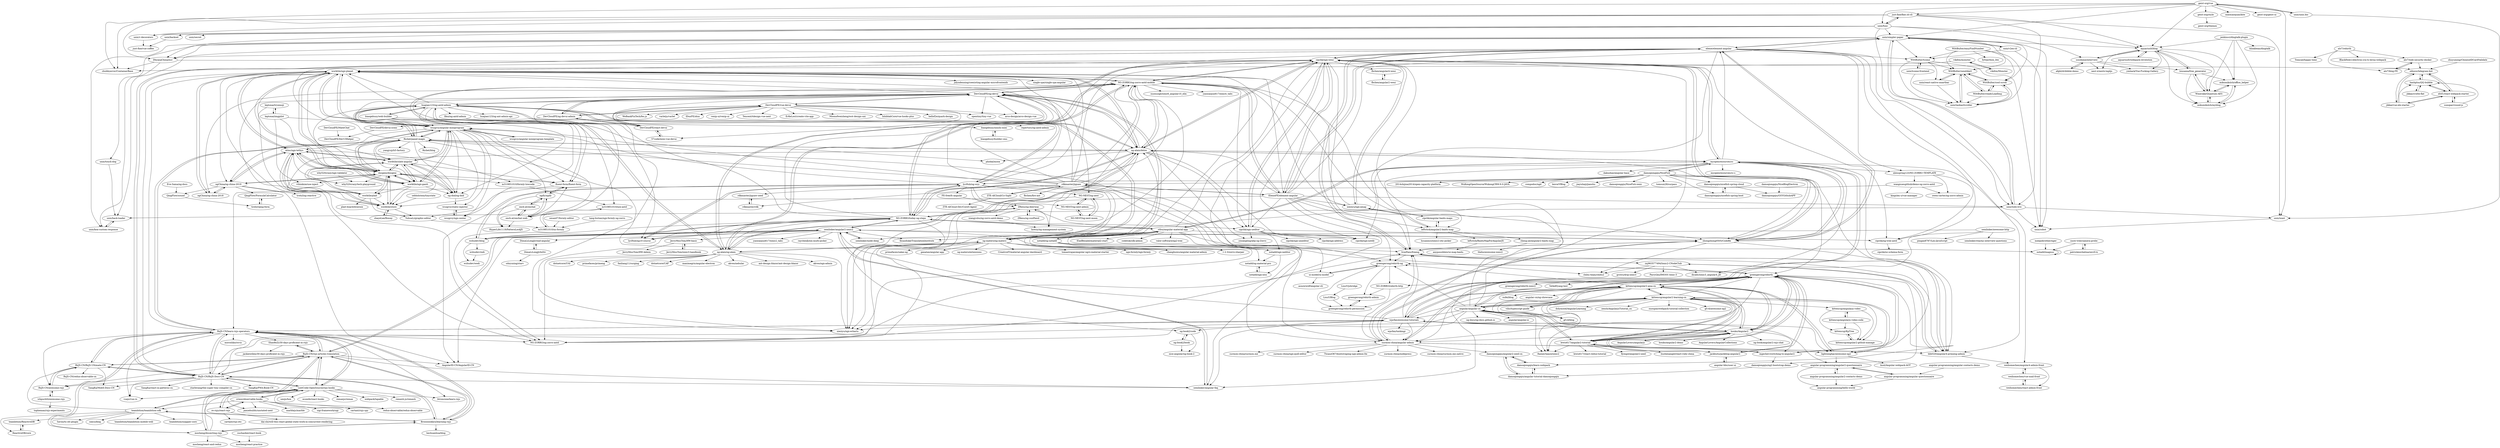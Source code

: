 digraph G {
"geist-org/vue" -> "just-fine/fine.sh-cli"
"geist-org/vue" -> "unix/unix.bio"
"geist-org/vue" -> "geist-org/style"
"geist-org/vue" -> "unix/want"
"geist-org/vue" -> "unix/func"
"geist-org/vue" -> "unix/simpler-paper"
"geist-org/vue" -> "maoxiaoquan/kite" ["e"=1]
"geist-org/vue" -> "geist-org/geist-ui" ["e"=1]
"geist-org/vue" -> "chubbyerror/ContainerBase"
"geist-org/vue" -> "aquariuslt/blog"
"DevCloudFE/ng-devui" -> "DevCloudFE/vue-devui"
"DevCloudFE/ng-devui" -> "DevCloudFE/ng-devui-admin"
"DevCloudFE/ng-devui" -> "NG-ZORRO/ng-zorro-antd" ["e"=1]
"DevCloudFE/ng-devui" -> "DevCloudFE/react-devui"
"DevCloudFE/ng-devui" -> "huajian123/ng-antd-admin"
"DevCloudFE/ng-devui" -> "worktile/ngx-planet"
"DevCloudFE/ng-devui" -> "NG-ZORRO/ng-zorro-antd-mobile"
"DevCloudFE/ng-devui" -> "ng-alain/delon"
"DevCloudFE/ng-devui" -> "NG-NEST/ng-nest"
"DevCloudFE/ng-devui" -> "opentiny/tiny-vue" ["e"=1]
"DevCloudFE/ng-devui" -> "ng-matero/ng-matero"
"DevCloudFE/ng-devui" -> "ng-alain/ng-alain"
"DevCloudFE/ng-devui" -> "wszgrcy/angular-miniprogram"
"DevCloudFE/ng-devui" -> "xieziyu/ngx-echarts" ["e"=1]
"DevCloudFE/ng-devui" -> "arco-design/arco-design-vue" ["e"=1]
"ng-alain/ng-alain" -> "NG-ZORRO/ng-zorro-antd" ["e"=1]
"ng-alain/ng-alain" -> "ng-alain/delon"
"ng-alain/ng-alain" -> "akveo/ngx-admin" ["e"=1]
"ng-alain/ng-alain" -> "NG-ZORRO/ng-zorro-antd-mobile"
"ng-alain/ng-alain" -> "xieziyu/ngx-echarts" ["e"=1]
"ng-alain/ng-alain" -> "dotnetcore/Util" ["e"=1]
"ng-alain/ng-alain" -> "DevCloudFE/ng-devui"
"ng-alain/ng-alain" -> "cipchk/ngx-weui"
"ng-alain/ng-alain" -> "ng-matero/ng-matero"
"ng-alain/ng-alain" -> "primefaces/primeng" ["e"=1]
"ng-alain/ng-alain" -> "fanliang11/surging" ["e"=1]
"ng-alain/ng-alain" -> "dotnetcore/CAP" ["e"=1]
"ng-alain/ng-alain" -> "maximegris/angular-electron" ["e"=1]
"ng-alain/ng-alain" -> "akveo/nebular" ["e"=1]
"ng-alain/ng-alain" -> "ant-design-blazor/ant-design-blazor" ["e"=1]
"alexspring123/NG-ZORRO-TEMPLATE" -> "wangxuesgithub/demo-ng-zorro-antd"
"alexspring123/NG-ZORRO-TEMPLATE" -> "owen-carter/ng-zorro-admin"
"alexspring123/NG-ZORRO-TEMPLATE" -> "cipchk/ng-tree-antd"
"NG-NEST/ng-nest" -> "NG-NEST/ng-nest-admin"
"NG-NEST/ng-nest" -> "NG-NEST/ng-nest-moon"
"NG-NEST/ng-nest" -> "AngularID-CN/AngularID-CN" ["e"=1]
"lycHub/ng-wyy" -> "lycHub/ng10-course"
"lycHub/ng-wyy" -> "wzhudev/blog"
"lycHub/ng-wyy" -> "huajian123/ng-antd-admin"
"lycHub/ng-wyy" -> "NG-ZORRO/today-ng-steps"
"lycHub/ng-wyy" -> "worktile/ngx-planet"
"lycHub/ng-wyy" -> "NG-NEST/ng-nest-admin"
"lycHub/ng-wyy" -> "ZRenu/ng-deerway"
"lycHub/ng-wyy" -> "RxJS-CN/learn-rxjs-operators"
"lycHub/ng-wyy" -> "NG-NEST/ng-nest"
"lycHub/ng-wyy" -> "ng-matero/ng-matero"
"lycHub/ng-wyy" -> "wszgrcy/angular-miniprogram"
"lycHub/ng-wyy" -> "DevCloudFE/ng-devui"
"lycHub/ng-wyy" -> "FE-free/fc-angular"
"lycHub/ng-wyy" -> "NG-ZORRO/ng-zorro-antd-mobile"
"ng-matero/ng-matero" -> "ng-matero/extensions" ["e"=1]
"ng-matero/ng-matero" -> "CreativeIT/material-angular-dashboard" ["e"=1]
"ng-matero/ng-matero" -> "huajian123/ng-antd-admin"
"ng-matero/ng-matero" -> "changhuixu/angular-material-admin" ["e"=1]
"ng-matero/ng-matero" -> "stbui/angular-material-app"
"ng-matero/ng-matero" -> "tomastrajan/angular-ngrx-material-starter" ["e"=1]
"ng-matero/ng-matero" -> "DevCloudFE/ng-devui"
"ng-matero/ng-matero" -> "ngx-formly/ngx-formly" ["e"=1]
"ng-matero/ng-matero" -> "ng-alain/ng-alain"
"ng-matero/ng-matero" -> "wszgrcy/angular-miniprogram"
"ng-matero/ng-matero" -> "worktile/ngx-planet"
"ng-matero/ng-matero" -> "primefaces/sakai-ng" ["e"=1]
"ng-matero/ng-matero" -> "NG-ZORRO/ng-zorro-antd" ["e"=1]
"ng-matero/ng-matero" -> "ng-alain/delon"
"ng-matero/ng-matero" -> "ganatan/angular-app" ["e"=1]
"NG-ZORRO/today-ng-steps" -> "ZRenu/ng-deerway"
"NG-ZORRO/today-ng-steps" -> "wzhudev/blog"
"NG-ZORRO/today-ng-steps" -> "semlinker/angular2-ionic2"
"NG-ZORRO/today-ng-steps" -> "ng-alain/delon"
"NG-ZORRO/today-ng-steps" -> "NG-ZORRO/ng-zorro-antd-mobile"
"NG-ZORRO/today-ng-steps" -> "lycHub/ng-wyy"
"NG-ZORRO/today-ng-steps" -> "worktile/ngx-planet"
"NG-ZORRO/today-ng-steps" -> "stbui/angular-material-app"
"NG-ZORRO/today-ng-steps" -> "xieziyu/ngx-echarts" ["e"=1]
"NG-ZORRO/today-ng-steps" -> "NG-ZORRO/ng-zorro-antd" ["e"=1]
"NG-ZORRO/today-ng-steps" -> "huajian123/ng-antd-admin"
"NG-ZORRO/today-ng-steps" -> "cipchk/ngx-ueditor"
"NG-ZORRO/today-ng-steps" -> "ng-book2/code"
"NG-ZORRO/today-ng-steps" -> "ng-alain/ng-alain"
"NG-ZORRO/today-ng-steps" -> "lycHub/ng10-course"
"unix/todo-live" -> "unix/cobot"
"unix/todo-live" -> "unix/back-loader"
"unix/todo-live" -> "unix/want"
"unix/todo-live" -> "unix/simpler-paper"
"just-fine/fine.sh-cli" -> "DhyanaChina/euv"
"just-fine/fine.sh-cli" -> "unix/v-decorators"
"just-fine/fine.sh-cli" -> "unix/todo-live"
"just-fine/fine.sh-cli" -> "unix/func"
"just-fine/fine.sh-cli" -> "unix/want"
"just-fine/fine.sh-cli" -> "chubbyerror/ContainerBase"
"just-fine/fine.sh-cli" -> "aquariuslt/blog"
"Ricbet/panel-magic" -> "worktile/ngx-planet"
"Ricbet/panel-magic" -> "wszgrcy/angular-miniprogram"
"Ricbet/panel-magic" -> "1-2-3/zorro-sharper"
"Ricbet/panel-magic" -> "worktile/slate-angular"
"Ricbet/panel-magic" -> "ng-alain/delon"
"Ricbet/panel-magic" -> "docgeni/docgeni"
"Ricbet/panel-magic" -> "Ricbet/blog"
"Ricbet/panel-magic" -> "RxJS-CN/learn-rxjs-operators"
"Ricbet/panel-magic" -> "ng-dnd/ng-dnd"
"Ricbet/panel-magic" -> "yangyuji/h5-factory" ["e"=1]
"Ricbet/panel-magic" -> "ui-model/ui-model"
"Ricbet/panel-magic" -> "cipchk/ngx-weui"
"Ricbet/panel-magic" -> "worktile/ngx-gantt"
"Ricbet/panel-magic" -> "huajian123/ng-antd-admin"
"Ricbet/panel-magic" -> "atinc/ngx-tethys"
"ElemeFE/element-angular" -> "eleme/element-angular"
"ElemeFE/element-angular" -> "cipchk/ngx-weui"
"ElemeFE/element-angular" -> "NG-ZORRO/ng-zorro-antd-mobile"
"ElemeFE/element-angular" -> "worktile/ngx-planet"
"ElemeFE/element-angular" -> "leftstick/angular2-baidu-map"
"ElemeFE/element-angular" -> "NG-ZORRO/ng-zorro-antd" ["e"=1]
"ElemeFE/element-angular" -> "ng-alain/delon"
"ElemeFE/element-angular" -> "zhongzhong0505/CodeBe"
"ElemeFE/element-angular" -> "greengerong/rebirth-ng"
"ElemeFE/element-angular" -> "cipchk/ngx-ueditor"
"ElemeFE/element-angular" -> "rdkmaster/jigsaw"
"ElemeFE/element-angular" -> "unix/simpler-paper"
"ElemeFE/element-angular" -> "xieziyu/ngx-amap"
"ElemeFE/element-angular" -> "unix/todo-live"
"ElemeFE/element-angular" -> "xieziyu/ngx-echarts" ["e"=1]
"notadd/ng-notadd" -> "notadd/ng-material-pro"
"notadd/ng-notadd" -> "stbui/angular-material-app"
"notadd/ng-notadd" -> "notadd/magnus"
"notadd/ng-notadd" -> "notadd/ngx-neditor"
"notadd/ng-notadd" -> "1-2-3/zorro-sharper"
"LeetCode-OpenSource/rxjs-hooks" -> "crimx/observable-hooks"
"LeetCode-OpenSource/rxjs-hooks" -> "RxJS-CN/learn-rxjs-operators"
"LeetCode-OpenSource/rxjs-hooks" -> "redux-observable/redux-observable" ["e"=1]
"LeetCode-OpenSource/rxjs-hooks" -> "re-rxjs/react-rxjs"
"LeetCode-OpenSource/rxjs-hooks" -> "umijs/hox" ["e"=1]
"LeetCode-OpenSource/rxjs-hooks" -> "ecomfe/react-hooks" ["e"=1]
"LeetCode-OpenSource/rxjs-hooks" -> "RxJS-CN/rxjs-articles-translation"
"LeetCode-OpenSource/rxjs-hooks" -> "vuejs/vue-rx" ["e"=1]
"LeetCode-OpenSource/rxjs-hooks" -> "RxJS-CN/RxJS-Docs-CN"
"LeetCode-OpenSource/rxjs-hooks" -> "btroncone/learn-rxjs" ["e"=1]
"LeetCode-OpenSource/rxjs-hooks" -> "remaxjs/remax" ["e"=1]
"LeetCode-OpenSource/rxjs-hooks" -> "webpack/tapable" ["e"=1]
"LeetCode-OpenSource/rxjs-hooks" -> "remesh-js/remesh" ["e"=1]
"LeetCode-OpenSource/rxjs-hooks" -> "jamiebuilds/unstated-next" ["e"=1]
"LeetCode-OpenSource/rxjs-hooks" -> "teambition/teambition-sdk"
"FE-free/fc-angular" -> "ZRenu/ng-deerway"
"unix/v2ex-cli" -> "unix/simpler-paper"
"unix/v2ex-cli" -> "unix/cobot"
"unix/v2ex-cli" -> "WittBulter/tcome"
"shayeLee/floway" -> "worktile/store"
"ZRenu/ng-deerway" -> "ZRenu/ng-sunPawd"
"ZRenu/ng-deerway" -> "xiangyuhu/ng-zorro-antd-demo"
"ZRenu/ng-deerway" -> "NG-ZORRO/today-ng-steps"
"ZRenu/ng-deerway" -> "howzy/ng-management-system"
"ng-alain/delon" -> "NG-ZORRO/ng-zorro-antd-mobile"
"ng-alain/delon" -> "worktile/ngx-planet"
"ng-alain/delon" -> "ng-alain/ng-alain"
"ng-alain/delon" -> "cipchk/ngx-weui"
"ng-alain/delon" -> "NG-ZORRO/ng-zorro-antd" ["e"=1]
"ng-alain/delon" -> "phodal/mooa" ["e"=1]
"ng-alain/delon" -> "xieziyu/ngx-echarts" ["e"=1]
"ng-alain/delon" -> "NG-ZORRO/today-ng-steps"
"ng-alain/delon" -> "Ricbet/panel-magic"
"ng-alain/delon" -> "myopenresources/cc"
"ng-alain/delon" -> "cipchk/ngx-ueditor"
"ng-alain/delon" -> "DevCloudFE/ng-devui"
"ng-alain/delon" -> "yixiangling/abp-ng-Zorro" ["e"=1]
"ng-alain/delon" -> "cipchk/ngx-notify"
"ng-alain/delon" -> "huajian123/ng-antd-admin"
"crimx/observable-hooks" -> "LeetCode-OpenSource/rxjs-hooks"
"crimx/observable-hooks" -> "re-rxjs/react-rxjs"
"crimx/observable-hooks" -> "sigi-framework/sigi" ["e"=1]
"crimx/observable-hooks" -> "cartant/rxjs-spy" ["e"=1]
"crimx/observable-hooks" -> "marblejs/marble" ["e"=1]
"crimx/observable-hooks" -> "redux-observable/redux-observable" ["e"=1]
"crimx/observable-hooks" -> "teambition/teambition-sdk"
"crimx/observable-hooks" -> "jamiebuilds/unstated-next" ["e"=1]
"ZRenu/ng-sunPawd" -> "ZRenu/ng-deerway"
"xieziyu/ngx-amap" -> "leftstick/angular2-baidu-map"
"xieziyu/ngx-amap" -> "worktile/ngx-planet"
"xieziyu/ngx-amap" -> "cipchk/ngx-weui"
"xieziyu/ngx-amap" -> "cipchk/angular-baidu-maps"
"worktile/ngx-planet" -> "phodal/mooa" ["e"=1]
"worktile/ngx-planet" -> "atinc/ngx-tethys"
"worktile/ngx-planet" -> "docgeni/docgeni"
"worktile/ngx-planet" -> "ng-alain/delon"
"worktile/ngx-planet" -> "NG-ZORRO/ng-zorro-antd-mobile"
"worktile/ngx-planet" -> "worktile/store"
"worktile/ngx-planet" -> "jolyndenning/coexisting-angular-microfrontends" ["e"=1]
"worktile/ngx-planet" -> "ngChina/ng-china-2019"
"worktile/ngx-planet" -> "worktile/ngx-gantt"
"worktile/ngx-planet" -> "Ricbet/panel-magic"
"worktile/ngx-planet" -> "ngChina/ng-china-2018"
"worktile/ngx-planet" -> "wszgrcy/angular-miniprogram"
"worktile/ngx-planet" -> "cipchk/ngx-weui"
"worktile/ngx-planet" -> "worktile/slate-angular"
"worktile/ngx-planet" -> "single-spa/single-spa-angular" ["e"=1]
"why520crazy/ngx-validator" -> "why520crazy/tech-playground"
"cipchk/ng-tree-antd" -> "cipchk/nz-schema-form"
"NG-ZORRO/ng-zorro-antd-mobile" -> "ng-alain/delon"
"NG-ZORRO/ng-zorro-antd-mobile" -> "cipchk/ngx-weui"
"NG-ZORRO/ng-zorro-antd-mobile" -> "NG-ZORRO/ng-zorro-antd" ["e"=1]
"NG-ZORRO/ng-zorro-antd-mobile" -> "worktile/ngx-planet"
"NG-ZORRO/ng-zorro-antd-mobile" -> "xieziyu/ngx-echarts" ["e"=1]
"NG-ZORRO/ng-zorro-antd-mobile" -> "nuonuoge/ionic6_angular10_elm" ["e"=1]
"NG-ZORRO/ng-zorro-antd-mobile" -> "ElemeFE/element-angular"
"NG-ZORRO/ng-zorro-antd-mobile" -> "ng-alain/ng-alain"
"NG-ZORRO/ng-zorro-antd-mobile" -> "ngChina/ng-china-2018"
"NG-ZORRO/ng-zorro-antd-mobile" -> "DevCloudFE/ng-devui"
"NG-ZORRO/ng-zorro-antd-mobile" -> "NG-ZORRO/today-ng-steps"
"NG-ZORRO/ng-zorro-antd-mobile" -> "yanxiaojun617/ionic4_tabs" ["e"=1]
"NG-ZORRO/ng-zorro-antd-mobile" -> "xieziyu/ngx-amap"
"NG-ZORRO/ng-zorro-antd-mobile" -> "leftstick/angular2-baidu-map"
"NG-ZORRO/ng-zorro-antd-mobile" -> "cipchk/ngx-ueditor"
"xuchaobei/react-book" -> "mocheng/react-practice"
"mocheng/dissecting-rxjs" -> "RxJS-CN/rxjs-articles-translation"
"mocheng/dissecting-rxjs" -> "RxJS-CN/learn-rxjs-operators"
"mocheng/dissecting-rxjs" -> "mocheng/react-practice"
"mocheng/dissecting-rxjs" -> "LeetCode-OpenSource/rxjs-hooks"
"mocheng/dissecting-rxjs" -> "Brooooooklyn/learning-rxjs"
"mocheng/dissecting-rxjs" -> "mocheng/react-and-redux" ["e"=1]
"Eve-Sama/ng-docs" -> "QingFlow/sound"
"odiosis/telegram-bot" -> "hashplus/QQ-bubble"
"odiosis/telegram-bot" -> "xfcf1/react-webpack-starter"
"odiosis/telegram-bot" -> "jikkai/vue-ele-starter"
"zhuyuming/ChineseIDCardValidate" -> "odiosis/telegram-bot"
"leftstick/BaiduMapForAngularJS" -> "anypossiblew/ui-map-baidu"
"snow-tree/camera-probe" -> "patrickmichalina/onvif-rx"
"snow-tree/camera-probe" -> "notadd/magnus"
"unix/simpler-paper" -> "unix/todo-live"
"unix/simpler-paper" -> "DhyanaChina/euv"
"unix/simpler-paper" -> "unix/back-loader"
"unix/simpler-paper" -> "unix/v2ex-cli"
"unix/simpler-paper" -> "WittBulter/sendAlert"
"unix/simpler-paper" -> "eleme/element-angular"
"unix/simpler-paper" -> "WittBulter/tcome"
"unix/simpler-paper" -> "unix/touch-dog"
"unix/simpler-paper" -> "unix/cobot"
"unix/simpler-paper" -> "unix/koa-custom-response"
"unix/simpler-paper" -> "aquariuslt/blog"
"unix/simpler-paper" -> "WittBulter/cool-scroll"
"unix/func" -> "just-fine/fine.sh-cli"
"unix/func" -> "DhyanaChina/euv"
"unix/func" -> "unix/simpler-paper"
"unix/func" -> "aquariuslt/blog"
"unix/func" -> "sosohime/interview"
"unix/func" -> "unix/v-decorators"
"unix/func" -> "unix/secret"
"unix/func" -> "unix/todo-live"
"unix/func" -> "unix/backset"
"alo7/blog-FE" -> "alo7/web-security-docker"
"unix/want" -> "unix/cobot"
"sosohime/interview" -> "aquariuslt/blog"
"sosohime/interview" -> "afghl/dribbble-demo"
"sosohime/interview" -> "ymback/Vue-Fucking-Gallery"
"sosohime/interview" -> "lousama/free_generator"
"sosohime/interview" -> "nest-x/nestx-log4js"
"JerryMissTom/HW-basic" -> "JerryMissTom/ionic3-handbook"
"JerryMissTom/HW-basic" -> "JerryMissTom/HW-Admin"
"DimaLiLongJi/InDiv" -> "DimaLiLongJi/read-angular"
"DimaLiLongJi/InDiv" -> "sdoyuxing/starv"
"vikifox/Monster" -> "vikifox/monster"
"geist-org/style" -> "geist-org/themes"
"sebholstein/tinystate" -> "worktile/store"
"meepobrother/nger" -> "notadd/magnus"
"NG-NEST/ng-nest-moon" -> "NG-NEST/ng-nest-admin"
"NG-NEST/ng-nest-moon" -> "NG-NEST/ng-nest"
"notadd/ngx-neditor" -> "notadd/ng-material-pro"
"notadd/ngx-neditor" -> "notadd/ngx-xlsx"
"QingFlow/FormulaCalculator" -> "tirelyl/qing-form"
"ngChina/ng-china-2018" -> "ngChina/ng-china-2019"
"ngChina/ng-china-2018" -> "worktile/ngx-planet"
"notadd/ngx-xlsx" -> "notadd/ng-material-pro"
"notadd/ng-material-pro" -> "notadd/ngx-xlsx"
"patrickmichalina/onvif-rx" -> "snow-tree/camera-probe"
"notadd/magnus" -> "notadd/magnus"
"DhyanaChina/euv" -> "unix/koa-custom-response"
"DhyanaChina/euv" -> "chubbyerror/ContainerBase"
"DhyanaChina/euv" -> "odiosis/telegram-bot"
"xiangyuhu/ng-zorro-antd-demo" -> "howzy/ng-management-system"
"unix/touch-dog" -> "unix/back-loader"
"unix/v-decorators" -> "just-fine/vue-coffee"
"unix/back-loader" -> "unix/koa-custom-response"
"unix/koa-custom-response" -> "unix/back-loader"
"wangxuesgithub/demo-ng-zorro-antd" -> "kingsley-s/vue-manager"
"wangxuesgithub/demo-ng-zorro-antd" -> "owen-carter/ng-zorro-admin"
"wangxuesgithub/demo-ng-zorro-antd" -> "howzy/ng-management-system"
"semlinker/node-deep" -> "semlinker/angular2-ionic2"
"worktile/store" -> "atinc/ngx-tethys"
"worktile/store" -> "YuhuaLi/graphic-editor"
"worktile/store" -> "docgeni/docgeni"
"worktile/store" -> "shayeLee/floway"
"DevCloudFE/devui-icons" -> "DevCloudFE/DevUIHelper"
"angular-programming/angular-contacts-demo" -> "angular-programming/angular-questionnaire"
"DimaLiLongJi/read-angular" -> "DimaLiLongJi/InDiv"
"atinc/ngx-tethys" -> "docgeni/docgeni"
"atinc/ngx-tethys" -> "worktile/store"
"atinc/ngx-tethys" -> "worktile/plait"
"atinc/ngx-tethys" -> "worktile/ngx-planet"
"atinc/ngx-tethys" -> "why520crazy/tech-playground"
"atinc/ngx-tethys" -> "worktile/ngx-gantt"
"atinc/ngx-tethys" -> "m310851010/formly-lowcode"
"atinc/ngx-tethys" -> "worktile/slate-angular"
"atinc/ngx-tethys" -> "ngChina/ng-china-2019"
"JerryMissTom/ionic3-handbook" -> "JerryMissTom/HW-basic"
"damoqiongqiu/nicefish-spring-cloud" -> "damoqiongqiu/nicefish-spring-boot"
"damoqiongqiu/nicefish-spring-cloud" -> "damoqiongqiu/GSYGithubAPP"
"angular-programming/angular-questionnaire" -> "angular-programming/angular2-questionnaire"
"angular-programming/angular-questionnaire" -> "angular-programming/hello-world"
"sunopar/round-js" -> "xfcf1/react-webpack-starter"
"sunopar/round-js" -> "hashplus/QQ-bubble"
"damoqiongqiu/NiceBlogElectron" -> "damoqiongqiu/GSYGithubAPP"
"worktile/ngx-gantt" -> "docgeni/docgeni"
"worktile/ngx-gantt" -> "atinc/ngx-tethys"
"worktile/ngx-gantt" -> "worktile/slate-angular"
"worktile/ngx-gantt" -> "wszgrcy/angular-miniprogram"
"worktile/ngx-gantt" -> "worktile/ngx-planet"
"worktile/ngx-gantt" -> "worktile/store"
"worktile/ngx-gantt" -> "worktile/plait"
"worktile/ngx-gantt" -> "ng-dnd/ng-dnd"
"re-rxjs/react-rxjs" -> "crimx/observable-hooks"
"re-rxjs/react-rxjs" -> "LeetCode-OpenSource/rxjs-hooks"
"re-rxjs/react-rxjs" -> "cartant/rxjs-etc" ["e"=1]
"re-rxjs/react-rxjs" -> "dai-shi/will-this-react-global-state-work-in-concurrent-rendering" ["e"=1]
"alo7/rebirth" -> "BlackHole1/electron-cra-ts-lerna-webpack"
"alo7/rebirth" -> "alo7/web-security-docker"
"alo7/rebirth" -> "Tomyail/happy-time"
"alo7/rebirth" -> "alo7/blog-FE"
"wzhudev/blog" -> "NG-ZORRO/today-ng-steps"
"wzhudev/blog" -> "lycHub/ng-wyy"
"wzhudev/blog" -> "wzhudev/wedi"
"wzhudev/blog" -> "semlinker/angular2-ionic2"
"wzhudev/blog" -> "wzhudev/redi"
"onch-at/onchat" -> "onch-at/onchat-web"
"onch-at/onchat" -> "HyperLife1119/PatternLockJS"
"onch-at/onchat" -> "ngify/ngify"
"onch-at/onchat-web" -> "onch-at/onchat"
"onch-at/onchat-web" -> "HyperLife1119/PatternLockJS"
"onch-at/onchat-web" -> "ngify/ngify"
"onch-at/onchat-web" -> "fluent-form/fluent-form"
"unix/unix.bio" -> "geist-org/vue"
"unix/unix.bio" -> "unix/want"
"docgeni/docgeni" -> "atinc/ngx-tethys"
"docgeni/docgeni" -> "worktile/slate-angular"
"docgeni/docgeni" -> "worktile/store"
"docgeni/docgeni" -> "why520crazy/tech-playground"
"docgeni/docgeni" -> "worktile/ngx-planet"
"docgeni/docgeni" -> "wszgrcy/angular-miniprogram"
"docgeni/docgeni" -> "ngChina/ng-china-2019"
"docgeni/docgeni" -> "worktile/ngx-gantt"
"docgeni/docgeni" -> "worktile/plait"
"docgeni/docgeni" -> "ng-dnd/ng-dnd"
"docgeni/docgeni" -> "m310851010/formly-lowcode"
"docgeni/docgeni" -> "fluent-form/fluent-form"
"docgeni/docgeni" -> "vthinkxie/use-inject"
"lycHub/ng10-course" -> "lycHub/ng-wyy"
"NG-NEST/ng-nest-admin" -> "NG-NEST/ng-nest"
"NG-NEST/ng-nest-admin" -> "NG-NEST/ng-nest-moon"
"kittencup/angularjs-video-code" -> "kittencup/angularjs-video"
"kittencup/angularjs-video-code" -> "kittencup/angular2-github-manage"
"kittencup/angularjs-video-code" -> "kittencup/KpTree"
"QingFlow/sound" -> "tirelyl/qing-form"
"tirelyl/qing-form" -> "QingFlow/FormulaCalculator"
"ngChina/ng-china-2019" -> "ngChina/ng-china-2018"
"ngChina/ng-china-2019" -> "QingFlow/sound"
"ngChina/ng-china-2019" -> "docgeni/docgeni"
"ngChina/ng-china-2019" -> "AngularID-CN/AngularID-CN" ["e"=1]
"ngChina/ng-china-2019" -> "atinc/ngx-tethys"
"ngChina/ng-china-2019" -> "QingFlow/FormulaCalculator"
"ngChina/ng-china-2019" -> "trotyl/ng-reactive"
"unix/backset" -> "just-fine/vue-coffee"
"alo7/web-security-docker" -> "alo7/blog-FE"
"alo7/web-security-docker" -> "odiosis/telegram-bot"
"damoqiongqiu/nicefish-spring-boot" -> "damoqiongqiu/nicefish-spring-cloud"
"kittencup/KpTree" -> "kittencup/angular2-github-manage"
"LiuuY/jsbridge" -> "LiuuY/Blog"
"vikifox/monster" -> "vikifox/Monster"
"vikifox/monster" -> "chubbyerror/ContainerBase"
"kittencup/angular2-learning-cn" -> "kittencup/angular2-ama-cn"
"kittencup/angular2-learning-cn" -> "angular/angular-cn"
"kittencup/angular2-learning-cn" -> "kittencup/angular2-github-manage"
"kittencup/angular2-learning-cn" -> "gf-rd/blog" ["e"=1]
"kittencup/angular2-learning-cn" -> "lewis617/angular2-tutorial"
"kittencup/angular2-learning-cn" -> "dolymood/AngularLearning" ["e"=1]
"kittencup/angular2-learning-cn" -> "houko/Angular2"
"kittencup/angular2-learning-cn" -> "lightningtgc/awesome-ng2"
"kittencup/angular2-learning-cn" -> "zensh/AngularjsTutorial_cn" ["e"=1]
"kittencup/angular2-learning-cn" -> "vilic/typescript-guide"
"kittencup/angular2-learning-cn" -> "greengerong/rebirth"
"kittencup/angular2-learning-cn" -> "surmon-china/angular-admin"
"kittencup/angular2-learning-cn" -> "ououpao/webpack-tutorial-collection" ["e"=1]
"kittencup/angular2-learning-cn" -> "gf-rd/awesome-ng2" ["e"=1]
"kittencup/angular2-learning-cn" -> "kittencup/angularjs-video"
"huajian123/ng-antd-admin" -> "wszgrcy/angular-miniprogram"
"huajian123/ng-antd-admin" -> "DevCloudFE/ng-devui"
"huajian123/ng-antd-admin" -> "docgeni/docgeni"
"huajian123/ng-antd-admin" -> "ng-matero/ng-matero"
"huajian123/ng-antd-admin" -> "lycHub/ng10-course"
"huajian123/ng-antd-admin" -> "llkui/ng-antd-admin"
"huajian123/ng-antd-admin" -> "lycHub/ng-wyy"
"huajian123/ng-antd-admin" -> "worktile/ngx-planet"
"huajian123/ng-antd-admin" -> "biaogebusy/web-builder"
"huajian123/ng-antd-admin" -> "onch-at/onchat-web"
"huajian123/ng-antd-admin" -> "huajian123/ng-ant-admin-api"
"huajian123/ng-antd-admin" -> "ng-alain/delon"
"huajian123/ng-antd-admin" -> "fluent-form/fluent-form"
"huajian123/ng-antd-admin" -> "NG-ZORRO/ng-zorro-antd-mobile"
"huajian123/ng-antd-admin" -> "Ricbet/panel-magic"
"DevCloudFE/ng-devui-admin" -> "DevCloudFE/react-devui"
"DevCloudFE/ng-devui-admin" -> "DevCloudFE/ng-devui"
"DevCloudFE/ng-devui-admin" -> "DevCloudFE/vue-devui"
"DevCloudFE/ng-devui-admin" -> "DevCloudFE/devui-icons"
"llkui/ng-antd-admin" -> "repertory/ng-antd-admin"
"worktile/slate-angular" -> "docgeni/docgeni"
"worktile/slate-angular" -> "worktile/plait"
"worktile/slate-angular" -> "wszgrcy/angular-miniprogram"
"worktile/slate-angular" -> "worktile/store"
"worktile/slate-angular" -> "atinc/ngx-tethys"
"worktile/slate-angular" -> "worktile/ngx-gantt"
"worktile/slate-angular" -> "ng-dnd/ng-dnd"
"worktile/slate-angular" -> "fluent-form/fluent-form"
"wszgrcy/ngx-center" -> "wszgrcy/static-injector"
"wszgrcy/static-injector" -> "wszgrcy/ngx-center"
"ng-dnd/ng-dnd" -> "docgeni/docgeni"
"ng-dnd/ng-dnd" -> "worktile/slate-angular"
"ng-dnd/ng-dnd" -> "wszgrcy/static-injector"
"kittencup/angularjs-video" -> "kittencup/angularjs-video-code"
"kittencup/angularjs-video" -> "kittencup/KpTree"
"kittencup/angularjs-video" -> "kittencup/angular2-github-manage"
"wzhudev/redi" -> "wzhudev/wedi"
"tang-butian/ngx-formly-ng-zorro" -> "m310851010/nz-formly"
"kittencup/angular2-github-manage" -> "kittencup/KpTree"
"mgechev/switching-to-angular2" -> "damoqiongqiu/ng2-bootstrap-demo"
"mgechev/switching-to-angular2" -> "greengerong/rebirth"
"mgechev/switching-to-angular2" -> "lewis617/angular2-tutorial"
"ngify/ngify" -> "fluent-form/fluent-form"
"ngify/ngify" -> "onch-at/onchat-web"
"ngify/ngify" -> "onch-at/onchat"
"ngify/ngify" -> "HyperLife1119/PatternLockJS"
"DevCloudFE/vue-devui" -> "DevCloudFE/ng-devui"
"DevCloudFE/vue-devui" -> "DevCloudFE/react-devui"
"DevCloudFE/vue-devui" -> "DevCloudFE/ng-devui-admin"
"DevCloudFE/vue-devui" -> "opentiny/tiny-vue" ["e"=1]
"DevCloudFE/vue-devui" -> "varletjs/varlet" ["e"=1]
"DevCloudFE/vue-devui" -> "arco-design/arco-design-vue" ["e"=1]
"DevCloudFE/vue-devui" -> "IDuxFE/idux" ["e"=1]
"DevCloudFE/vue-devui" -> "vexip-ui/vexip-ui" ["e"=1]
"DevCloudFE/vue-devui" -> "Tencent/tdesign-vue-next" ["e"=1]
"DevCloudFE/vue-devui" -> "ErKeLost/create-vite-app" ["e"=1]
"DevCloudFE/vue-devui" -> "Moonofweisheng/wot-design-uni" ["e"=1]
"DevCloudFE/vue-devui" -> "InhiblabCore/vue-hooks-plus" ["e"=1]
"DevCloudFE/vue-devui" -> "57code/mini-vue-devui"
"DevCloudFE/vue-devui" -> "hellof2e/quark-design" ["e"=1]
"DevCloudFE/vue-devui" -> "WeBankFinTech/fes.js" ["e"=1]
"wszgrcy/angular-miniprogram" -> "wszgrcy/angular-miniprogram-template"
"wszgrcy/angular-miniprogram" -> "docgeni/docgeni"
"wszgrcy/angular-miniprogram" -> "worktile/slate-angular"
"wszgrcy/angular-miniprogram" -> "wszgrcy/ngx-center"
"wszgrcy/angular-miniprogram" -> "worktile/store"
"wszgrcy/angular-miniprogram" -> "ng-dnd/ng-dnd"
"wszgrcy/angular-miniprogram" -> "ngify/ngify"
"wszgrcy/angular-miniprogram" -> "onch-at/onchat-web"
"wszgrcy/angular-miniprogram" -> "worktile/ngx-gantt"
"wszgrcy/angular-miniprogram" -> "huajian123/ng-antd-admin"
"wszgrcy/angular-miniprogram" -> "Ricbet/panel-magic"
"wszgrcy/angular-miniprogram" -> "fluent-form/fluent-form"
"wszgrcy/angular-miniprogram" -> "worktile/ngx-planet"
"wszgrcy/angular-miniprogram" -> "ngChina/ng-china-2019"
"wszgrcy/angular-miniprogram" -> "wszgrcy/static-injector"
"ichpuchtli/awesome-rxjs" -> "RxJS-CN/awesome-rxjs"
"ichpuchtli/awesome-rxjs" -> "topheman/rxjs-experiments"
"kittencup/angular2-ama-cn" -> "kittencup/angular2-learning-cn"
"kittencup/angular2-ama-cn" -> "gf-rd/blog" ["e"=1]
"kittencup/angular2-ama-cn" -> "angular/angular-cn"
"kittencup/angular2-ama-cn" -> "greengerong/rebirth"
"kittencup/angular2-ama-cn" -> "houko/Angular2"
"kittencup/angular2-ama-cn" -> "lewis617/angular2-tutorial"
"kittencup/angular2-ama-cn" -> "RaineySpace/ionic2" ["e"=1]
"kittencup/angular2-ama-cn" -> "wpcfan/awesome-tutorials"
"kittencup/angular2-ama-cn" -> "lightningtgc/awesome-ng2"
"kittencup/angular2-ama-cn" -> "vilic/typescript-guide"
"kittencup/angular2-ama-cn" -> "greengerong/rebirth-ng"
"kittencup/angular2-ama-cn" -> "jackhutu/jackblog-angular2"
"kittencup/angular2-ama-cn" -> "xufei/blog" ["e"=1]
"kittencup/angular2-ama-cn" -> "surmon-china/angular-admin"
"kittencup/angular2-ama-cn" -> "angular-cn/ng-showcase" ["e"=1]
"57code/mini-vue-devui" -> "DevCloudFE/react-devui"
"teambition/teambition-sdk" -> "teambition/ReactiveDB"
"teambition/teambition-sdk" -> "Brooooooklyn/learning-rxjs"
"teambition/teambition-sdk" -> "ReactiveDB/core"
"teambition/teambition-sdk" -> "teambition/teambition-mobile-web"
"teambition/teambition-sdk" -> "teambition/snapper-core" ["e"=1]
"teambition/teambition-sdk" -> "LeetCode-OpenSource/rxjs-hooks"
"teambition/teambition-sdk" -> "Saviio/ts-sfc-plugin"
"teambition/teambition-sdk" -> "xieyu/blog"
"teambition/teambition-sdk" -> "RxJS-CN/RxJS-Ultimate-CN"
"WittBulter/readyLoadImg" -> "unix/taobaoScroller"
"WittBulter/readyLoadImg" -> "WittBulter/cool-scroll"
"WittBulter/readyLoadImg" -> "WittBulter/sendAlert"
"wszgrcy/angular-miniprogram-template" -> "wszgrcy/angular-miniprogram"
"worktile/plait" -> "atinc/ngx-tethys"
"worktile/plait" -> "worktile/slate-angular"
"worktile/plait" -> "docgeni/docgeni"
"worktile/plait" -> "plait-board/drawnix" ["e"=1]
"worktile/plait" -> "worktile/store"
"worktile/plait" -> "YuhuaLi/graphic-editor"
"sesan07/formly-editor" -> "m310851010/nz-formly"
"DevCloudFE/react-devui" -> "DevCloudFE/ng-devui-admin"
"DevCloudFE/react-devui" -> "DevCloudFE/vue-devui"
"DevCloudFE/react-devui" -> "57code/mini-vue-devui"
"fluent-form/fluent-form" -> "YuhuaLi/graphic-editor"
"fluent-form/fluent-form" -> "ngify/ngify"
"rdkmaster/rdk" -> "rdkmaster/jigsaw-seed"
"YuhuaLi/graphic-editor" -> "m310851010/nz-formly"
"lewis617/angular2-tutorial" -> "lewis617/react-redux-tutorial" ["e"=1]
"lewis617/angular2-tutorial" -> "kittencup/angular2-learning-cn"
"lewis617/angular2-tutorial" -> "kittencup/angular2-ama-cn"
"lewis617/angular2-tutorial" -> "flyingzl/angular2-seed"
"lewis617/angular2-tutorial" -> "houko/Angular2"
"lewis617/angular2-tutorial" -> "jackhutu/jackblog-angular2"
"lewis617/angular2-tutorial" -> "mgechev/switching-to-angular2"
"lewis617/angular2-tutorial" -> "greengerong/rebirth"
"lewis617/angular2-tutorial" -> "RaineySpace/ionic2" ["e"=1]
"lewis617/angular2-tutorial" -> "angular/angular-cn"
"lewis617/angular2-tutorial" -> "liuzhenangel/react-ruby-china" ["e"=1]
"jackhutu/jackblog-angular2" -> "angular-bbs/user-ui"
"jackhutu/jackblog-angular2" -> "greengerong/rebirth"
"houko/Angular2" -> "AngularLovers/angularjs"
"houko/Angular2" -> "greengerong/rebirth"
"houko/Angular2" -> "kittencup/angular2-ama-cn"
"houko/Angular2" -> "jackhutu/jackblog-angular2"
"houko/Angular2" -> "houko/angular2-demo"
"houko/Angular2" -> "kittencup/angular2-learning-cn"
"houko/Angular2" -> "lewis617/angular2-tutorial"
"houko/Angular2" -> "wpcfan/awesome-tutorials"
"houko/Angular2" -> "mgechev/switching-to-angular2"
"houko/Angular2" -> "surmon-china/angular-admin"
"houko/Angular2" -> "angular/angular-cn"
"houko/Angular2" -> "AngularLovers/AngularCollections"
"houko/Angular2" -> "RaineySpace/ionic2" ["e"=1]
"houko/Angular2" -> "ng-book/angular2-rxjs-chat" ["e"=1]
"angular/angular-cn" -> "kittencup/angular2-learning-cn"
"angular/angular-cn" -> "kittencup/angular2-ama-cn"
"angular/angular-cn" -> "greengerong/rebirth"
"angular/angular-cn" -> "lewis617/angular2-tutorial"
"angular/angular-cn" -> "ng-docs/ng-docs.github.io"
"angular/angular-cn" -> "houko/Angular2"
"angular/angular-cn" -> "gf-rd/blog" ["e"=1]
"angular/angular-cn" -> "NG-ZORRO/ng-zorro-antd-mobile"
"angular/angular-cn" -> "RxJS-CN/RxJS-Docs-CN"
"angular/angular-cn" -> "angular/angular.io" ["e"=1]
"angular/angular-cn" -> "NG-ZORRO/ng-zorro-antd" ["e"=1]
"angular/angular-cn" -> "greengerong/rebirth-ng"
"angular/angular-cn" -> "wpcfan/awesome-tutorials"
"angular/angular-cn" -> "RaineySpace/ionic2" ["e"=1]
"angular/angular-cn" -> "cipchk/ngx-weui"
"m310851010/formly-lowcode" -> "m310851010/nzx-antd"
"m310851010/formly-lowcode" -> "wszgrcy/ngx-center"
"AngularLovers/angularjs" -> "houko/Angular2"
"WittBulter/cool-scroll" -> "unix/taobaoScroller"
"WittBulter/cool-scroll" -> "WittBulter/sendAlert"
"WittBulter/cool-scroll" -> "WittBulter/readyLoadImg"
"WittBulter/easyFindNumber" -> "WittBulter/sendAlert"
"WittBulter/easyFindNumber" -> "WittBulter/cool-scroll"
"WittBulter/easyFindNumber" -> "WittBulter/tcome"
"WittBulter/easyFindNumber" -> "fy0/python_lite"
"WittBulter/easyFindNumber" -> "unix/taobaoScroller"
"leftstick/angular2-baidu-map" -> "cipchk/angular-baidu-maps"
"leftstick/angular2-baidu-map" -> "xieziyu/ngx-amap"
"leftstick/angular2-baidu-map" -> "leftstick/BaiduMapForAngularJS"
"leftstick/angular2-baidu-map" -> "hsuanxyz/ionic2-city-picker" ["e"=1]
"leftstick/angular2-baidu-map" -> "cheng-jie/angular2-baidu-map"
"WittBulter/sendAlert" -> "WittBulter/cool-scroll"
"WittBulter/sendAlert" -> "unix/taobaoScroller"
"WittBulter/sendAlert" -> "WittBulter/readyLoadImg"
"WittBulter/sendAlert" -> "unix/react-native-smartbar"
"aquariuslt/blog" -> "aquariuslt/webpack-revolution"
"aquariuslt/blog" -> "sosohime/interview"
"aquariuslt/blog" -> "lousama/free_generator"
"aquariuslt/blog" -> "Wmerake/Quantum-AES"
"aquariuslt/blog" -> "mikumikulch/myblog"
"aquariuslt/blog" -> "mikumikulch/office_helper"
"aquariuslt/blog" -> "nest-x/nestx-log4js"
"aquariuslt/blog" -> "ymback/Vue-Fucking-Gallery"
"m310851010/nz-formly" -> "m310851010/nzx-antd"
"lousama/free_generator" -> "Wmerake/Quantum-AES"
"lousama/free_generator" -> "mikumikulch/office_helper"
"lousama/free_generator" -> "aquariuslt/blog"
"lousama/free_generator" -> "mikumikulch/myblog"
"cheng-jie/angular2-baidu-map" -> "theho/awesome-ionic2"
"Wmerake/Quantum-AES" -> "mikumikulch/myblog"
"Wmerake/Quantum-AES" -> "mikumikulch/office_helper"
"Wmerake/Quantum-AES" -> "lousama/free_generator"
"unix/taobaoScroller" -> "WittBulter/cool-scroll"
"unix/taobaoScroller" -> "WittBulter/sendAlert"
"m310851010/nzx-antd" -> "m310851010/nz-formly"
"damoqiongqiu/learn-webpack" -> "damoqiongqiu/angular2-seed-cn"
"damoqiongqiu/learn-webpack" -> "damoqiongqiu/angular-tutorial-damoqiongqiu"
"lightningtgc/awesome-ng2" -> "angular-programming/angular2-questionnaire"
"lightningtgc/awesome-ng2" -> "kittencup/angular2-ama-cn"
"lightningtgc/awesome-ng2" -> "kittencup/angular2-learning-cn"
"lightningtgc/awesome-ng2" -> "kunl/Angular-webpack-AOT"
"biaogebusy/web-builder" -> "biaogebusy/xinshi-mini"
"biaogebusy/web-builder" -> "huajian123/ng-antd-admin"
"biaogebusy/web-builder" -> "m310851010/formly-lowcode"
"biaogebusy/web-builder" -> "fluent-form/fluent-form"
"biaogebusy/web-builder" -> "m310851010/nzx-antd"
"biaogebusy/web-builder" -> "ng-dnd/ng-dnd"
"biaogebusy/web-builder" -> "wszgrcy/angular-miniprogram"
"WittBulter/tcome" -> "unix/tcome-frontend"
"WittBulter/tcome" -> "WittBulter/sendAlert"
"WittBulter/tcome" -> "unix/react-native-smartbar"
"WittBulter/tcome" -> "unix/cobot"
"WittBulter/tcome" -> "unix/taobaoScroller"
"surmon-china/angular-admin" -> "zhongzhong0505/CodeBe"
"surmon-china/angular-admin" -> "surmon-china/nodepress" ["e"=1]
"surmon-china/angular-admin" -> "hbb520/angular4-primeng-admin"
"surmon-china/angular-admin" -> "greengerong/rebirth"
"surmon-china/angular-admin" -> "damoqiongqiu/angular2-seed-cn"
"surmon-china/angular-admin" -> "surmon-china/surmon.me.native" ["e"=1]
"surmon-china/angular-admin" -> "surmon-china/surmon.me" ["e"=1]
"surmon-china/angular-admin" -> "myopenresources/cc"
"surmon-china/angular-admin" -> "surmon-china/ngx-quill-editor" ["e"=1]
"surmon-china/angular-admin" -> "IronPans/freeng"
"surmon-china/angular-admin" -> "lightningtgc/awesome-ng2"
"surmon-china/angular-admin" -> "TwanoO67/bootstraping-ngx-admin-lte" ["e"=1]
"greengerong/rebirth" -> "greengerong/rebirth-ng"
"greengerong/rebirth" -> "jackhutu/jackblog-angular2"
"greengerong/rebirth" -> "greengerong/rebirth-ionic2"
"greengerong/rebirth" -> "kittencup/angular2-ama-cn"
"greengerong/rebirth" -> "surmon-china/angular-admin"
"greengerong/rebirth" -> "houko/Angular2"
"greengerong/rebirth" -> "mgechev/switching-to-angular2"
"greengerong/rebirth" -> "angular/angular-cn"
"greengerong/rebirth" -> "wpcfan/awesome-tutorials"
"greengerong/rebirth" -> "Vetkdf/yang-test"
"greengerong/rebirth" -> "damoqiongqiu/ng2-bootstrap-demo"
"greengerong/rebirth" -> "lewis617/angular2-tutorial"
"greengerong/rebirth" -> "NG-ZORRO/rebirth-http"
"greengerong/rebirth" -> "damoqiongqiu/learn-webpack"
"greengerong/rebirth" -> "RaineySpace/ionic2" ["e"=1]
"damoqiongqiu/angular2-seed-cn" -> "damoqiongqiu/angular-tutorial-damoqiongqiu"
"damoqiongqiu/angular2-seed-cn" -> "damoqiongqiu/learn-webpack"
"NG-ZORRO/rebirth-http" -> "greengerong/rebirth-admin"
"NG-ZORRO/rebirth-http" -> "greengerong/rebirth-permission"
"angular-bbs/user-ui" -> "jackhutu/jackblog-angular2"
"afghl/dribbble-demo" -> "sosohime/interview"
"damoqiongqiu/ng2-bootstrap-demo" -> "damoqiongqiu/angular-tutorial-damoqiongqiu"
"teambition/ReactiveDB" -> "ReactiveDB/core"
"ng-book2/book" -> "ng-book2/code"
"ng-book2/book" -> "nice-angular/ng-book-2"
"damoqiongqiu/angular-tutorial-damoqiongqiu" -> "damoqiongqiu/angular2-seed-cn"
"damoqiongqiu/angular-tutorial-damoqiongqiu" -> "damoqiongqiu/learn-webpack"
"unix/react-native-smartbar" -> "WittBulter/sendAlert"
"unix/react-native-smartbar" -> "unix/taobaoScroller"
"greengerong/rebirth-permission" -> "greengerong/rebirth-admin"
"angular-programming/angular2-contacts-demo" -> "angular-programming/angular2-questionnaire"
"angular-programming/angular2-contacts-demo" -> "angular-programming/hello-world"
"leptonai/imgpilot" -> "leptonai/tryemoji"
"leptonai/imgpilot" -> "docgeni/docgeni"
"leptonai/imgpilot" -> "wszgrcy/angular-miniprogram"
"leptonai/imgpilot" -> "vthinkxie/use-inject"
"ui-model/ui-model" -> "greengerong/rebirth-ng"
"ui-model/ui-model" -> "asnowwolf/angular-cli"
"angular-programming/angular2-questionnaire" -> "angular-programming/angular2-contacts-demo"
"angular-programming/angular2-questionnaire" -> "angular-programming/hello-world"
"angular-programming/angular2-questionnaire" -> "angular-programming/angular-questionnaire"
"jikkai/vue-ele-starter" -> "xfcf1/react-webpack-starter"
"jikkai/vue-ele-starter" -> "odiosis/telegram-bot"
"jikkai/vue-ele-starter" -> "hashplus/QQ-bubble"
"wpcfan/awesome-tutorials" -> "greengerong/rebirth"
"wpcfan/awesome-tutorials" -> "kittencup/angular2-ama-cn"
"wpcfan/awesome-tutorials" -> "ng-book2/code"
"wpcfan/awesome-tutorials" -> "houko/Angular2"
"wpcfan/awesome-tutorials" -> "angular-programming/angular2-questionnaire"
"wpcfan/awesome-tutorials" -> "semlinker/angular-faq"
"wpcfan/awesome-tutorials" -> "lightningtgc/awesome-ng2"
"wpcfan/awesome-tutorials" -> "IronPans/freeng"
"wpcfan/awesome-tutorials" -> "xieziyu/ngx-echarts" ["e"=1]
"wpcfan/awesome-tutorials" -> "wpcfan/taskmgr"
"wpcfan/awesome-tutorials" -> "semlinker/angular2-ionic2"
"wpcfan/awesome-tutorials" -> "RxJS-CN/learn-rxjs-operators"
"wpcfan/awesome-tutorials" -> "surmon-china/angular-admin"
"wpcfan/awesome-tutorials" -> "cipchk/ngx-weui"
"wpcfan/awesome-tutorials" -> "kittencup/angular2-learning-cn"
"jenkinsci/dingtalk-plugin" -> "Wmerake/Quantum-AES"
"jenkinsci/dingtalk-plugin" -> "mikumikulch/myblog"
"jenkinsci/dingtalk-plugin" -> "mikumikulch/office_helper"
"jenkinsci/dingtalk-plugin" -> "aquariuslt/blog"
"jenkinsci/dingtalk-plugin" -> "blinkbean/dingtalk" ["e"=1]
"unix/tcome-frontend" -> "WittBulter/tcome"
"unix/tcome-frontend" -> "unix/taobaoScroller"
"leptonai/tryemoji" -> "leptonai/imgpilot"
"leptonai/tryemoji" -> "worktile/store"
"greengerong/rebirth-ng" -> "greengerong/rebirth-admin"
"greengerong/rebirth-ng" -> "greengerong/rebirth"
"greengerong/rebirth-ng" -> "NG-ZORRO/rebirth-http"
"greengerong/rebirth-ng" -> "greengerong/rebirth-permission"
"greengerong/rebirth-ng" -> "ui-model/ui-model"
"Brooooooklyn/learning-rxjs" -> "teambition/teambition-sdk"
"Brooooooklyn/learning-rxjs" -> "RxJS-CN/rxjs-articles-translation"
"Brooooooklyn/learning-rxjs" -> "RxJS-CN/RxJS-Docs-CN"
"Brooooooklyn/learning-rxjs" -> "RxJS-CN/learn-rxjs-operators"
"Brooooooklyn/learning-rxjs" -> "mocheng/dissecting-rxjs"
"Brooooooklyn/learning-rxjs" -> "hechuanhua/blog" ["e"=1]
"fbchen/angular2-weui" -> "fbchen/angular4-weui"
"xfcf1/react-webpack-starter" -> "sunopar/round-js"
"xfcf1/react-webpack-starter" -> "jikkai/vue-ele-starter"
"xfcf1/react-webpack-starter" -> "hashplus/QQ-bubble"
"xfcf1/react-webpack-starter" -> "odiosis/telegram-bot"
"jikkai/svelte-flat" -> "hashplus/QQ-bubble"
"semlinker/angular2-ionic2" -> "semlinker/angular-faq"
"semlinker/angular2-ionic2" -> "yanxiaojun617/ionic2_tabs" ["e"=1]
"semlinker/angular2-ionic2" -> "RxJS-CN/rxjs-articles-translation"
"semlinker/angular2-ionic2" -> "semlinker/node-deep"
"semlinker/angular2-ionic2" -> "NG-ZORRO/today-ng-steps"
"semlinker/angular2-ionic2" -> "chihu-team/chihu2" ["e"=1]
"semlinker/angular2-ionic2" -> "DimaLiLongJi/read-angular"
"semlinker/angular2-ionic2" -> "AngularID-CN/AngularID-CN" ["e"=1]
"semlinker/angular2-ionic2" -> "zhongzhong0505/CodeBe"
"semlinker/angular2-ionic2" -> "fezaoduke/TranslationInstitute"
"semlinker/angular2-ionic2" -> "wzhudev/blog"
"semlinker/angular2-ionic2" -> "lycHub/ng10-course"
"semlinker/angular2-ionic2" -> "raychenfj/ion-multi-picker" ["e"=1]
"semlinker/angular2-ionic2" -> "JerryMissTom/HW-basic"
"RxJS-CN/RxJS-Docs-CN" -> "RxJS-CN/learn-rxjs-operators"
"RxJS-CN/RxJS-Docs-CN" -> "RxJS-CN/RxJS-Ultimate-CN"
"RxJS-CN/RxJS-Docs-CN" -> "RxJS-CN/rxjs-articles-translation"
"RxJS-CN/RxJS-Docs-CN" -> "Brooooooklyn/learning-rxjs"
"RxJS-CN/RxJS-Docs-CN" -> "SangKa/MobX-Docs-CN" ["e"=1]
"RxJS-CN/RxJS-Docs-CN" -> "LeetCode-OpenSource/rxjs-hooks"
"RxJS-CN/RxJS-Docs-CN" -> "eleme/element-angular"
"RxJS-CN/RxJS-Docs-CN" -> "SangKa/PWA-Book-CN" ["e"=1]
"RxJS-CN/RxJS-Docs-CN" -> "semlinker/angular-faq"
"RxJS-CN/RxJS-Docs-CN" -> "RxJS-CN/awesome-rxjs"
"RxJS-CN/RxJS-Docs-CN" -> "IronPans/freeng"
"RxJS-CN/RxJS-Docs-CN" -> "vuejs/vue-rx" ["e"=1]
"RxJS-CN/RxJS-Docs-CN" -> "SangKa/react-in-patterns-cn" ["e"=1]
"RxJS-CN/RxJS-Docs-CN" -> "starkwang/the-super-tiny-compiler-cn" ["e"=1]
"RxJS-CN/RxJS-Docs-CN" -> "worktile/ngx-planet"
"cipchk/ngx-ueditor" -> "cipchk/ngx-weui"
"cipchk/ngx-ueditor" -> "cipchk/ngx-notify"
"cipchk/ngx-ueditor" -> "cipchk/ngx-umeditor"
"cipchk/ngx-ueditor" -> "notadd/ngx-neditor"
"cipchk/ngx-ueditor" -> "cipchk/ng-tree-antd"
"cipchk/ngx-ueditor" -> "cipchk/ngx-address"
"cipchk/ngx-ueditor" -> "yixiangling/abp-ng-Zorro" ["e"=1]
"stbui/angular-material-app" -> "notadd/ng-notadd"
"stbui/angular-material-app" -> "codetok/cdk-admin" ["e"=1]
"stbui/angular-material-app" -> "ng-matero/ng-matero"
"stbui/angular-material-app" -> "myopenresources/cc"
"stbui/angular-material-app" -> "cipchk/ngx-weui"
"stbui/angular-material-app" -> "NG-ZORRO/today-ng-steps"
"stbui/angular-material-app" -> "surmon-china/angular-admin"
"stbui/angular-material-app" -> "valor-software/ng2-tree" ["e"=1]
"stbui/angular-material-app" -> "EladBezalel/material2-start" ["e"=1]
"stbui/angular-material-app" -> "changhuixu/angular-material-admin" ["e"=1]
"stbui/angular-material-app" -> "xieziyu/ngx-echarts" ["e"=1]
"stbui/angular-material-app" -> "hbb520/angular4-primeng-admin"
"stbui/angular-material-app" -> "notadd/ngx-neditor"
"stbui/angular-material-app" -> "ZRenu/ng-deerway"
"stbui/angular-material-app" -> "zhongzhong0505/CodeBe"
"semlinker/awesome-http" -> "pingan8787/Leo-JavaScript" ["e"=1]
"semlinker/awesome-http" -> "semlinker/node-deep"
"semlinker/awesome-http" -> "semlinker/reactjs-interview-questions" ["e"=1]
"semlinker/awesome-http" -> "semlinker/angular-faq"
"ng-book2/code" -> "ng-book2/book"
"ng-book2/code" -> "nice-angular/ng-book-2"
"RxJS-CN/RxJS-Ultimate-CN" -> "RxJS-CN/awesome-rxjs"
"RxJS-CN/RxJS-Ultimate-CN" -> "RxJS-CN/RxJS-Docs-CN"
"RxJS-CN/RxJS-Ultimate-CN" -> "RxJS-CN/rxjs-articles-translation"
"RxJS-CN/RxJS-Ultimate-CN" -> "RxJS-CN/learn-rxjs-operators"
"RxJS-CN/RxJS-Ultimate-CN" -> "RxJS-CN/redux-observable-cn"
"RxJS-CN/RxJS-Ultimate-CN" -> "SangKa/MobX-Docs-CN" ["e"=1]
"cipchk/ngx-weui" -> "cipchk/ngx-ueditor"
"cipchk/ngx-weui" -> "NG-ZORRO/ng-zorro-antd-mobile"
"cipchk/ngx-weui" -> "ng-alain/delon"
"cipchk/ngx-weui" -> "worktile/ngx-planet"
"cipchk/ngx-weui" -> "ElemeFE/element-angular"
"cipchk/ngx-weui" -> "eleme/element-angular"
"cipchk/ngx-weui" -> "cipchk/ng-tree-antd"
"cipchk/ngx-weui" -> "xieziyu/ngx-amap"
"cipchk/ngx-weui" -> "cipchk/ngx-notify"
"cipchk/ngx-weui" -> "fbchen/angular4-weui"
"cipchk/ngx-weui" -> "zhongzhong0505/CodeBe"
"cipchk/ngx-weui" -> "myopenresources/cc"
"cipchk/ngx-weui" -> "IronPans/freeng"
"cipchk/ngx-weui" -> "semlinker/angular-faq"
"cipchk/ngx-weui" -> "ng-alain/ng-alain"
"RxJS-CN/awesome-rxjs" -> "RxJS-CN/RxJS-Ultimate-CN"
"RxJS-CN/awesome-rxjs" -> "ichpuchtli/awesome-rxjs"
"zhongzhong0505/CodeBe" -> "surmon-china/angular-admin"
"zhongzhong0505/CodeBe" -> "myopenresources/cc"
"zhongzhong0505/CodeBe" -> "IronPans/freeng"
"zhongzhong0505/CodeBe" -> "chihu-team/chihu2" ["e"=1]
"zhongzhong0505/CodeBe" -> "eleme/element-angular"
"zhongzhong0505/CodeBe" -> "cipchk/ngx-weui"
"zhongzhong0505/CodeBe" -> "semlinker/angular2-ionic2"
"zhongzhong0505/CodeBe" -> "ng-alain/delon"
"zhongzhong0505/CodeBe" -> "lightningtgc/awesome-ng2"
"semlinker/angular-faq" -> "semlinker/angular2-ionic2"
"biaogebusy/xinshi-mini" -> "biaogebusy/builder-cms"
"greengerong/rebirth-admin" -> "greengerong/rebirth-permission"
"biaogebusy/builder-cms" -> "biaogebusy/xinshi-mini"
"hashplus/QQ-bubble" -> "odiosis/telegram-bot"
"hashplus/QQ-bubble" -> "jikkai/svelte-flat"
"hashplus/QQ-bubble" -> "xfcf1/react-webpack-starter"
"fbchen/angular4-weui" -> "fbchen/angular2-weui"
"LiuuY/Blog" -> "greengerong/rebirth-permission"
"rdkmaster/jigsaw" -> "rdkmaster/jigsaw-seed"
"rdkmaster/jigsaw" -> "rdkmaster/rdk"
"rdkmaster/jigsaw" -> "IronPans/freeng"
"rdkmaster/jigsaw" -> "greengerong/rebirth-ng"
"rdkmaster/jigsaw" -> "cipchk/ngx-weui"
"rdkmaster/jigsaw" -> "ng-alain/delon"
"rdkmaster/jigsaw" -> "NG-ZORRO/ng-zorro-antd-mobile"
"rdkmaster/jigsaw" -> "eleme/element-angular"
"rdkmaster/jigsaw" -> "fbchen/fire-ant"
"rdkmaster/jigsaw" -> "DevCloudFE/ng-devui"
"rdkmaster/jigsaw" -> "ElemeFE/element-angular"
"rdkmaster/jigsaw" -> "worktile/ngx-planet"
"rdkmaster/jigsaw" -> "Ricbet/panel-magic"
"rdkmaster/jigsaw" -> "surmon-china/angular-admin"
"rdkmaster/jigsaw" -> "ZTE-AICloud/Co-Sight"
"RxJS-CN/rxjs-articles-translation" -> "RxJS-CN/RxJS-Docs-CN"
"RxJS-CN/rxjs-articles-translation" -> "RxJS-CN/learn-rxjs-operators"
"RxJS-CN/rxjs-articles-translation" -> "RxJS-CN/RxJS-Ultimate-CN"
"RxJS-CN/rxjs-articles-translation" -> "mocheng/dissecting-rxjs"
"RxJS-CN/rxjs-articles-translation" -> "Brooooooklyn/learning-rxjs"
"RxJS-CN/rxjs-articles-translation" -> "AngularID-CN/AngularID-CN" ["e"=1]
"RxJS-CN/rxjs-articles-translation" -> "semlinker/angular2-ionic2"
"RxJS-CN/rxjs-articles-translation" -> "LeetCode-OpenSource/rxjs-hooks"
"RxJS-CN/rxjs-articles-translation" -> "ShaofeiZi/30-days-proficient-in-rxjs"
"RxJS-CN/rxjs-articles-translation" -> "RxJS-CN/awesome-rxjs"
"RxJS-CN/rxjs-articles-translation" -> "semlinker/angular-faq"
"eleme/element-angular" -> "ElemeFE/element-angular"
"eleme/element-angular" -> "unix/simpler-paper"
"eleme/element-angular" -> "DhyanaChina/euv"
"eleme/element-angular" -> "cipchk/ngx-weui"
"eleme/element-angular" -> "unix/todo-live"
"eleme/element-angular" -> "IronPans/freeng"
"eleme/element-angular" -> "WittBulter/tcome"
"eleme/element-angular" -> "zhongzhong0505/CodeBe"
"eleme/element-angular" -> "hbb520/angular4-primeng-admin"
"eleme/element-angular" -> "fezaoduke/TranslationInstitute"
"eleme/element-angular" -> "RxJS-CN/RxJS-Docs-CN"
"eleme/element-angular" -> "cipchk/ng-tree-antd"
"eleme/element-angular" -> "alexspring123/NG-ZORRO-TEMPLATE"
"myopenresources/cc" -> "myopenresources/cc-s"
"myopenresources/cc" -> "hbb520/angular4-primeng-admin"
"myopenresources/cc" -> "zhongzhong0505/CodeBe"
"myopenresources/cc" -> "ng-alain/delon"
"myopenresources/cc" -> "cipchk/ngx-weui"
"myopenresources/cc" -> "dakuohao/angular-base"
"myopenresources/cc" -> "surmon-china/angular-admin"
"myopenresources/cc" -> "stbui/angular-material-app"
"myopenresources/cc" -> "IronPans/freeng"
"myopenresources/cc" -> "dicallc/ionic3_angular4_JD" ["e"=1]
"myopenresources/cc" -> "damoqiongqiu/NiceFish"
"myopenresources/cc" -> "weihomechen/angular4-admin-front"
"myopenresources/cc" -> "eleme/element-angular"
"myopenresources/cc" -> "cipchk/ngx-notify"
"myopenresources/cc" -> "alexspring123/NG-ZORRO-TEMPLATE"
"hbb520/angular4-primeng-admin" -> "weihomechen/angular4-admin-front"
"hbb520/angular4-primeng-admin" -> "IronPans/freeng"
"hbb520/angular4-primeng-admin" -> "zxj963577494/Ionic2-CNodeClub"
"damoqiongqiu/NiceFish" -> "tomsun28/surpass" ["e"=1]
"damoqiongqiu/NiceFish" -> "2014shijina2014/open-capacity-platform" ["e"=1]
"damoqiongqiu/NiceFish" -> "WuKongOpenSource/WukongCRM-9.0-JAVA" ["e"=1]
"damoqiongqiu/NiceFish" -> "compodoc/ngd" ["e"=1]
"damoqiongqiu/NiceFish" -> "myopenresources/cc"
"damoqiongqiu/NiceFish" -> "lenve/VBlog" ["e"=1]
"damoqiongqiu/NiceFish" -> "greengerong/rebirth"
"damoqiongqiu/NiceFish" -> "damoqiongqiu/nicefish-spring-boot"
"damoqiongqiu/NiceFish" -> "zhongzhong0505/CodeBe"
"damoqiongqiu/NiceFish" -> "damoqiongqiu/nicefish-spring-cloud"
"damoqiongqiu/NiceFish" -> "jiayisheji/jianshu" ["e"=1]
"damoqiongqiu/NiceFish" -> "rdkmaster/jigsaw"
"damoqiongqiu/NiceFish" -> "hbb520/angular4-primeng-admin"
"damoqiongqiu/NiceFish" -> "lycHub/ng-wyy"
"damoqiongqiu/NiceFish" -> "damoqiongqiu/NiceFish-ionic"
"IronPans/freeng" -> "hbb520/angular4-primeng-admin"
"IronPans/freeng" -> "eleme/element-angular"
"IronPans/freeng" -> "zxj963577494/Ionic2-CNodeClub"
"IronPans/freeng" -> "zhongzhong0505/CodeBe"
"IronPans/freeng" -> "greengerong/rebirth-ng"
"RxJS-CN/learn-rxjs-operators" -> "RxJS-CN/RxJS-Docs-CN"
"RxJS-CN/learn-rxjs-operators" -> "RxJS-CN/rxjs-articles-translation"
"RxJS-CN/learn-rxjs-operators" -> "RxJS-CN/RxJS-Ultimate-CN"
"RxJS-CN/learn-rxjs-operators" -> "LeetCode-OpenSource/rxjs-hooks"
"RxJS-CN/learn-rxjs-operators" -> "btroncone/learn-rxjs" ["e"=1]
"RxJS-CN/learn-rxjs-operators" -> "mocheng/dissecting-rxjs"
"RxJS-CN/learn-rxjs-operators" -> "worktile/ngx-planet"
"RxJS-CN/learn-rxjs-operators" -> "Ricbet/panel-magic"
"RxJS-CN/learn-rxjs-operators" -> "RxJS-CN/awesome-rxjs"
"RxJS-CN/learn-rxjs-operators" -> "Brooooooklyn/learning-rxjs"
"RxJS-CN/learn-rxjs-operators" -> "ShaofeiZi/30-days-proficient-in-rxjs"
"RxJS-CN/learn-rxjs-operators" -> "moroshko/rxviz" ["e"=1]
"RxJS-CN/learn-rxjs-operators" -> "vuejs/vue-rx" ["e"=1]
"RxJS-CN/learn-rxjs-operators" -> "NG-ZORRO/ng-zorro-antd" ["e"=1]
"RxJS-CN/learn-rxjs-operators" -> "wpcfan/awesome-tutorials"
"ZTE-AICloud/Co-Sight" -> "ZTE-AICloud-Dev/CoreS-Agent"
"ZTE-AICloud/Co-Sight" -> "rdkmaster/jigsaw"
"zxj963577494/Ionic2-CNodeClub" -> "chihu-team/chihu2" ["e"=1]
"zxj963577494/Ionic2-CNodeClub" -> "growu/drip-ionic3" ["e"=1]
"zxj963577494/Ionic2-CNodeClub" -> "dicallc/ionic3_angular4_JD" ["e"=1]
"zxj963577494/Ionic2-CNodeClub" -> "hbb520/angular4-primeng-admin"
"zxj963577494/Ionic2-CNodeClub" -> "ParryQiu/IMOOC-Ionic-3"
"DevCloudFE/MateChat" -> "DevCloudFE/DevUIHelper"
"ReactiveDB/core" -> "teambition/ReactiveDB"
"ShaofeiZi/30-days-proficient-in-rxjs" -> "jackiewillen/30-days-proficient-in-rxjs"
"ShaofeiZi/30-days-proficient-in-rxjs" -> "RxJS-CN/rxjs-articles-translation"
"weihomechen/angular4-admin-front" -> "weihomechen/vue-mail-front"
"weihomechen/angular4-admin-front" -> "weihomechen/react-admin-front"
"cipchk/angular-baidu-maps" -> "leftstick/angular2-baidu-map"
"aquariuslt/webpack-revolution" -> "aquariuslt/blog"
"mikumikulch/office_helper" -> "mikumikulch/myblog"
"mikumikulch/office_helper" -> "Wmerake/Quantum-AES"
"rdkmaster/jigsaw-seed" -> "rdkmaster/rdk"
"mikumikulch/myblog" -> "mikumikulch/office_helper"
"mikumikulch/myblog" -> "Wmerake/Quantum-AES"
"weihomechen/vue-mail-front" -> "weihomechen/react-admin-front"
"weihomechen/vue-mail-front" -> "weihomechen/angular4-admin-front"
"weihomechen/react-admin-front" -> "weihomechen/vue-mail-front"
"geist-org/vue" ["l"="9.7,-21.19"]
"just-fine/fine.sh-cli" ["l"="9.674,-21.168"]
"unix/unix.bio" ["l"="9.73,-21.191"]
"geist-org/style" ["l"="9.741,-21.245"]
"unix/want" ["l"="9.689,-21.154"]
"unix/func" ["l"="9.655,-21.178"]
"unix/simpler-paper" ["l"="9.655,-21.112"]
"maoxiaoquan/kite" ["l"="-53.042,-11.796"]
"geist-org/geist-ui" ["l"="-3.743,-29.851"]
"chubbyerror/ContainerBase" ["l"="9.707,-21.164"]
"aquariuslt/blog" ["l"="9.669,-21.216"]
"DevCloudFE/ng-devui" ["l"="9.414,-21.004"]
"DevCloudFE/vue-devui" ["l"="9.33,-21.011"]
"DevCloudFE/ng-devui-admin" ["l"="9.348,-20.989"]
"NG-ZORRO/ng-zorro-antd" ["l"="9.614,-22.13"]
"DevCloudFE/react-devui" ["l"="9.326,-20.987"]
"huajian123/ng-antd-admin" ["l"="9.453,-21.038"]
"worktile/ngx-planet" ["l"="9.485,-21.034"]
"NG-ZORRO/ng-zorro-antd-mobile" ["l"="9.5,-21.008"]
"ng-alain/delon" ["l"="9.49,-20.994"]
"NG-NEST/ng-nest" ["l"="9.381,-20.959"]
"opentiny/tiny-vue" ["l"="-3.668,-32.678"]
"ng-matero/ng-matero" ["l"="9.452,-21.01"]
"ng-alain/ng-alain" ["l"="9.438,-20.971"]
"wszgrcy/angular-miniprogram" ["l"="9.438,-21.063"]
"xieziyu/ngx-echarts" ["l"="9.858,-21.929"]
"arco-design/arco-design-vue" ["l"="-3.648,-32.731"]
"akveo/ngx-admin" ["l"="9.513,-22.141"]
"dotnetcore/Util" ["l"="-32.855,0.771"]
"cipchk/ngx-weui" ["l"="9.537,-20.983"]
"primefaces/primeng" ["l"="9.577,-22.105"]
"fanliang11/surging" ["l"="-32.852,0.823"]
"dotnetcore/CAP" ["l"="-34.408,-1.234"]
"maximegris/angular-electron" ["l"="9.649,-22.074"]
"akveo/nebular" ["l"="9.658,-22.124"]
"ant-design-blazor/ant-design-blazor" ["l"="-36.739,-0.997"]
"alexspring123/NG-ZORRO-TEMPLATE" ["l"="9.53,-20.945"]
"wangxuesgithub/demo-ng-zorro-antd" ["l"="9.476,-20.899"]
"owen-carter/ng-zorro-admin" ["l"="9.502,-20.909"]
"cipchk/ng-tree-antd" ["l"="9.545,-20.967"]
"NG-NEST/ng-nest-admin" ["l"="9.382,-20.938"]
"NG-NEST/ng-nest-moon" ["l"="9.357,-20.937"]
"AngularID-CN/AngularID-CN" ["l"="-17.831,-41.81"]
"lycHub/ng-wyy" ["l"="9.466,-20.975"]
"lycHub/ng10-course" ["l"="9.472,-20.952"]
"wzhudev/blog" ["l"="9.473,-20.92"]
"NG-ZORRO/today-ng-steps" ["l"="9.489,-20.962"]
"ZRenu/ng-deerway" ["l"="9.453,-20.937"]
"RxJS-CN/learn-rxjs-operators" ["l"="9.635,-20.971"]
"FE-free/fc-angular" ["l"="9.412,-20.928"]
"ng-matero/extensions" ["l"="10.06,-22.049"]
"CreativeIT/material-angular-dashboard" ["l"="9.732,-22.482"]
"changhuixu/angular-material-admin" ["l"="9.614,-22.44"]
"stbui/angular-material-app" ["l"="9.526,-21.002"]
"tomastrajan/angular-ngrx-material-starter" ["l"="9.729,-22.136"]
"ngx-formly/ngx-formly" ["l"="9.862,-22.048"]
"primefaces/sakai-ng" ["l"="-6.3,-30.714"]
"ganatan/angular-app" ["l"="9.754,-22.283"]
"semlinker/angular2-ionic2" ["l"="9.537,-20.906"]
"cipchk/ngx-ueditor" ["l"="9.516,-20.982"]
"ng-book2/code" ["l"="9.496,-20.873"]
"unix/todo-live" ["l"="9.636,-21.109"]
"unix/cobot" ["l"="9.672,-21.122"]
"unix/back-loader" ["l"="9.646,-21.129"]
"DhyanaChina/euv" ["l"="9.683,-21.138"]
"unix/v-decorators" ["l"="9.648,-21.198"]
"Ricbet/panel-magic" ["l"="9.504,-21.041"]
"1-2-3/zorro-sharper" ["l"="9.511,-21.101"]
"worktile/slate-angular" ["l"="9.456,-21.084"]
"docgeni/docgeni" ["l"="9.438,-21.083"]
"Ricbet/blog" ["l"="9.503,-21.077"]
"ng-dnd/ng-dnd" ["l"="9.472,-21.09"]
"yangyuji/h5-factory" ["l"="-3.719,-32.711"]
"ui-model/ui-model" ["l"="9.548,-20.95"]
"worktile/ngx-gantt" ["l"="9.466,-21.069"]
"atinc/ngx-tethys" ["l"="9.446,-21.073"]
"ElemeFE/element-angular" ["l"="9.56,-21.024"]
"eleme/element-angular" ["l"="9.602,-21.014"]
"leftstick/angular2-baidu-map" ["l"="9.55,-21.071"]
"zhongzhong0505/CodeBe" ["l"="9.568,-20.955"]
"greengerong/rebirth-ng" ["l"="9.588,-20.924"]
"rdkmaster/jigsaw" ["l"="9.554,-21.003"]
"xieziyu/ngx-amap" ["l"="9.536,-21.039"]
"notadd/ng-notadd" ["l"="9.527,-21.084"]
"notadd/ng-material-pro" ["l"="9.548,-21.093"]
"notadd/magnus" ["l"="9.517,-21.164"]
"notadd/ngx-neditor" ["l"="9.531,-21.056"]
"LeetCode-OpenSource/rxjs-hooks" ["l"="9.73,-20.981"]
"crimx/observable-hooks" ["l"="9.796,-20.989"]
"redux-observable/redux-observable" ["l"="0.727,-29.036"]
"re-rxjs/react-rxjs" ["l"="9.774,-21.01"]
"umijs/hox" ["l"="-4.137,-32.708"]
"ecomfe/react-hooks" ["l"="-4.472,-32.874"]
"RxJS-CN/rxjs-articles-translation" ["l"="9.663,-20.949"]
"vuejs/vue-rx" ["l"="-6.533,-32.125"]
"RxJS-CN/RxJS-Docs-CN" ["l"="9.657,-20.974"]
"btroncone/learn-rxjs" ["l"="9.81,-22.05"]
"remaxjs/remax" ["l"="-4.093,-32.837"]
"webpack/tapable" ["l"="-3.991,-32.839"]
"remesh-js/remesh" ["l"="-4.267,-32.491"]
"jamiebuilds/unstated-next" ["l"="-4.1,-29.271"]
"teambition/teambition-sdk" ["l"="9.774,-20.955"]
"unix/v2ex-cli" ["l"="9.679,-21.109"]
"WittBulter/tcome" ["l"="9.686,-21.089"]
"shayeLee/floway" ["l"="9.394,-21.112"]
"worktile/store" ["l"="9.421,-21.098"]
"ZRenu/ng-sunPawd" ["l"="9.433,-20.916"]
"xiangyuhu/ng-zorro-antd-demo" ["l"="9.422,-20.901"]
"howzy/ng-management-system" ["l"="9.446,-20.905"]
"phodal/mooa" ["l"="-3.995,-32.375"]
"myopenresources/cc" ["l"="9.565,-20.975"]
"yixiangling/abp-ng-Zorro" ["l"="-33.158,0.856"]
"cipchk/ngx-notify" ["l"="9.52,-20.965"]
"sigi-framework/sigi" ["l"="-4.208,-32.459"]
"cartant/rxjs-spy" ["l"="10.143,-22.05"]
"marblejs/marble" ["l"="1.199,-26.844"]
"cipchk/angular-baidu-maps" ["l"="9.565,-21.079"]
"jolyndenning/coexisting-angular-microfrontends" ["l"="-3.943,-32.167"]
"ngChina/ng-china-2019" ["l"="9.409,-21.063"]
"ngChina/ng-china-2018" ["l"="9.433,-21.04"]
"single-spa/single-spa-angular" ["l"="-3.957,-32.151"]
"why520crazy/ngx-validator" ["l"="9.358,-21.122"]
"why520crazy/tech-playground" ["l"="9.404,-21.097"]
"cipchk/nz-schema-form" ["l"="9.517,-20.934"]
"nuonuoge/ionic6_angular10_elm" ["l"="7.654,-24.183"]
"yanxiaojun617/ionic4_tabs" ["l"="7.682,-24.154"]
"xuchaobei/react-book" ["l"="9.845,-21.064"]
"mocheng/react-practice" ["l"="9.788,-21.045"]
"mocheng/dissecting-rxjs" ["l"="9.694,-20.995"]
"Brooooooklyn/learning-rxjs" ["l"="9.697,-20.97"]
"mocheng/react-and-redux" ["l"="-8.047,-34.64"]
"Eve-Sama/ng-docs" ["l"="9.286,-21.08"]
"QingFlow/sound" ["l"="9.331,-21.069"]
"odiosis/telegram-bot" ["l"="9.791,-21.209"]
"hashplus/QQ-bubble" ["l"="9.818,-21.215"]
"xfcf1/react-webpack-starter" ["l"="9.809,-21.205"]
"jikkai/vue-ele-starter" ["l"="9.806,-21.223"]
"zhuyuming/ChineseIDCardValidate" ["l"="9.794,-21.237"]
"leftstick/BaiduMapForAngularJS" ["l"="9.555,-21.141"]
"anypossiblew/ui-map-baidu" ["l"="9.558,-21.175"]
"snow-tree/camera-probe" ["l"="9.507,-21.217"]
"patrickmichalina/onvif-rx" ["l"="9.503,-21.238"]
"WittBulter/sendAlert" ["l"="9.703,-21.108"]
"unix/touch-dog" ["l"="9.635,-21.141"]
"unix/koa-custom-response" ["l"="9.662,-21.135"]
"WittBulter/cool-scroll" ["l"="9.704,-21.121"]
"sosohime/interview" ["l"="9.682,-21.229"]
"unix/secret" ["l"="9.631,-21.217"]
"unix/backset" ["l"="9.629,-21.19"]
"alo7/blog-FE" ["l"="9.864,-21.27"]
"alo7/web-security-docker" ["l"="9.846,-21.256"]
"afghl/dribbble-demo" ["l"="9.696,-21.257"]
"ymback/Vue-Fucking-Gallery" ["l"="9.68,-21.244"]
"lousama/free_generator" ["l"="9.665,-21.236"]
"nest-x/nestx-log4js" ["l"="9.7,-21.235"]
"JerryMissTom/HW-basic" ["l"="9.463,-20.835"]
"JerryMissTom/ionic3-handbook" ["l"="9.441,-20.82"]
"JerryMissTom/HW-Admin" ["l"="9.435,-20.803"]
"DimaLiLongJi/InDiv" ["l"="9.477,-20.778"]
"DimaLiLongJi/read-angular" ["l"="9.493,-20.812"]
"sdoyuxing/starv" ["l"="9.466,-20.754"]
"vikifox/Monster" ["l"="9.768,-21.178"]
"vikifox/monster" ["l"="9.748,-21.171"]
"geist-org/themes" ["l"="9.755,-21.27"]
"sebholstein/tinystate" ["l"="9.348,-21.151"]
"meepobrother/nger" ["l"="9.519,-21.196"]
"notadd/ngx-xlsx" ["l"="9.537,-21.098"]
"QingFlow/FormulaCalculator" ["l"="9.346,-21.072"]
"tirelyl/qing-form" ["l"="9.322,-21.08"]
"just-fine/vue-coffee" ["l"="9.623,-21.204"]
"kingsley-s/vue-manager" ["l"="9.455,-20.875"]
"semlinker/node-deep" ["l"="9.526,-20.857"]
"YuhuaLi/graphic-editor" ["l"="9.422,-21.124"]
"DevCloudFE/devui-icons" ["l"="9.295,-20.969"]
"DevCloudFE/DevUIHelper" ["l"="9.259,-20.958"]
"angular-programming/angular-contacts-demo" ["l"="9.578,-20.701"]
"angular-programming/angular-questionnaire" ["l"="9.582,-20.736"]
"worktile/plait" ["l"="9.443,-21.105"]
"m310851010/formly-lowcode" ["l"="9.441,-21.121"]
"damoqiongqiu/nicefish-spring-cloud" ["l"="9.519,-20.876"]
"damoqiongqiu/nicefish-spring-boot" ["l"="9.527,-20.891"]
"damoqiongqiu/GSYGithubAPP" ["l"="9.489,-20.834"]
"angular-programming/angular2-questionnaire" ["l"="9.594,-20.775"]
"angular-programming/hello-world" ["l"="9.584,-20.75"]
"sunopar/round-js" ["l"="9.828,-21.201"]
"damoqiongqiu/NiceBlogElectron" ["l"="9.466,-20.804"]
"cartant/rxjs-etc" ["l"="10.129,-22.07"]
"dai-shi/will-this-react-global-state-work-in-concurrent-rendering" ["l"="-4.375,-29.596"]
"alo7/rebirth" ["l"="9.884,-21.286"]
"BlackHole1/electron-cra-ts-lerna-webpack" ["l"="9.913,-21.297"]
"Tomyail/happy-time" ["l"="9.893,-21.31"]
"wzhudev/wedi" ["l"="9.439,-20.887"]
"wzhudev/redi" ["l"="9.422,-20.873"]
"onch-at/onchat" ["l"="9.354,-21.097"]
"onch-at/onchat-web" ["l"="9.385,-21.076"]
"HyperLife1119/PatternLockJS" ["l"="9.36,-21.083"]
"ngify/ngify" ["l"="9.381,-21.092"]
"fluent-form/fluent-form" ["l"="9.416,-21.085"]
"vthinkxie/use-inject" ["l"="9.408,-21.117"]
"kittencup/angularjs-video-code" ["l"="9.725,-20.785"]
"kittencup/angularjs-video" ["l"="9.706,-20.799"]
"kittencup/angular2-github-manage" ["l"="9.713,-20.811"]
"kittencup/KpTree" ["l"="9.727,-20.799"]
"trotyl/ng-reactive" ["l"="9.367,-21.055"]
"LiuuY/jsbridge" ["l"="9.684,-20.893"]
"LiuuY/Blog" ["l"="9.656,-20.897"]
"kittencup/angular2-learning-cn" ["l"="9.659,-20.851"]
"kittencup/angular2-ama-cn" ["l"="9.638,-20.864"]
"angular/angular-cn" ["l"="9.628,-20.889"]
"gf-rd/blog" ["l"="-4.965,-33.348"]
"lewis617/angular2-tutorial" ["l"="9.645,-20.827"]
"dolymood/AngularLearning" ["l"="10.466,-24.166"]
"houko/Angular2" ["l"="9.629,-20.839"]
"lightningtgc/awesome-ng2" ["l"="9.618,-20.863"]
"zensh/AngularjsTutorial_cn" ["l"="10.483,-24.191"]
"vilic/typescript-guide" ["l"="9.706,-20.836"]
"greengerong/rebirth" ["l"="9.604,-20.852"]
"surmon-china/angular-admin" ["l"="9.598,-20.913"]
"ououpao/webpack-tutorial-collection" ["l"="-8.628,-34.837"]
"gf-rd/awesome-ng2" ["l"="-5.033,-33.375"]
"llkui/ng-antd-admin" ["l"="9.431,-21.137"]
"biaogebusy/web-builder" ["l"="9.463,-21.113"]
"huajian123/ng-ant-admin-api" ["l"="9.412,-21.038"]
"repertory/ng-antd-admin" ["l"="9.416,-21.174"]
"wszgrcy/ngx-center" ["l"="9.424,-21.109"]
"wszgrcy/static-injector" ["l"="9.433,-21.096"]
"tang-butian/ngx-formly-ng-zorro" ["l"="9.435,-21.191"]
"m310851010/nz-formly" ["l"="9.432,-21.164"]
"mgechev/switching-to-angular2" ["l"="9.622,-20.806"]
"damoqiongqiu/ng2-bootstrap-demo" ["l"="9.588,-20.799"]
"varletjs/varlet" ["l"="-3.676,-32.883"]
"IDuxFE/idux" ["l"="-12.131,-3.962"]
"vexip-ui/vexip-ui" ["l"="-54.444,-12.742"]
"Tencent/tdesign-vue-next" ["l"="-3.639,-32.664"]
"ErKeLost/create-vite-app" ["l"="-6.881,-35.069"]
"Moonofweisheng/wot-design-uni" ["l"="-3.16,-35.693"]
"InhiblabCore/vue-hooks-plus" ["l"="-53.122,-12.833"]
"57code/mini-vue-devui" ["l"="9.299,-20.994"]
"hellof2e/quark-design" ["l"="-3.838,-32.705"]
"WeBankFinTech/fes.js" ["l"="-3.107,-35.606"]
"wszgrcy/angular-miniprogram-template" ["l"="9.397,-21.053"]
"ichpuchtli/awesome-rxjs" ["l"="9.761,-20.9"]
"RxJS-CN/awesome-rxjs" ["l"="9.708,-20.934"]
"topheman/rxjs-experiments" ["l"="9.794,-20.876"]
"RaineySpace/ionic2" ["l"="8.437,-23.696"]
"wpcfan/awesome-tutorials" ["l"="9.598,-20.884"]
"jackhutu/jackblog-angular2" ["l"="9.611,-20.822"]
"xufei/blog" ["l"="-8.227,-34.627"]
"angular-cn/ng-showcase" ["l"="10.435,-24.154"]
"teambition/ReactiveDB" ["l"="9.818,-20.92"]
"ReactiveDB/core" ["l"="9.829,-20.934"]
"teambition/teambition-mobile-web" ["l"="9.82,-20.959"]
"teambition/snapper-core" ["l"="-8.866,-35.264"]
"Saviio/ts-sfc-plugin" ["l"="9.799,-20.937"]
"xieyu/blog" ["l"="9.85,-20.957"]
"RxJS-CN/RxJS-Ultimate-CN" ["l"="9.691,-20.952"]
"WittBulter/readyLoadImg" ["l"="9.718,-21.121"]
"unix/taobaoScroller" ["l"="9.716,-21.106"]
"plait-board/drawnix" ["l"="46.394,-0.782"]
"sesan07/formly-editor" ["l"="9.421,-21.192"]
"rdkmaster/rdk" ["l"="9.582,-21.032"]
"rdkmaster/jigsaw-seed" ["l"="9.581,-21.019"]
"lewis617/react-redux-tutorial" ["l"="-9.59,-34.786"]
"flyingzl/angular2-seed" ["l"="9.677,-20.767"]
"liuzhenangel/react-ruby-china" ["l"="-9.816,-34.88"]
"angular-bbs/user-ui" ["l"="9.608,-20.789"]
"AngularLovers/angularjs" ["l"="9.648,-20.789"]
"houko/angular2-demo" ["l"="9.673,-20.795"]
"AngularLovers/AngularCollections" ["l"="9.659,-20.806"]
"ng-book/angular2-rxjs-chat" ["l"="9.56,-21.957"]
"ng-docs/ng-docs.github.io" ["l"="9.691,-20.873"]
"angular/angular.io" ["l"="9.614,-21.977"]
"m310851010/nzx-antd" ["l"="9.446,-21.147"]
"WittBulter/easyFindNumber" ["l"="9.74,-21.116"]
"fy0/python_lite" ["l"="9.782,-21.127"]
"hsuanxyz/ionic2-city-picker" ["l"="7.652,-24.231"]
"cheng-jie/angular2-baidu-map" ["l"="9.568,-21.104"]
"unix/react-native-smartbar" ["l"="9.717,-21.094"]
"aquariuslt/webpack-revolution" ["l"="9.653,-21.227"]
"Wmerake/Quantum-AES" ["l"="9.667,-21.248"]
"mikumikulch/myblog" ["l"="9.652,-21.245"]
"mikumikulch/office_helper" ["l"="9.657,-21.253"]
"theho/awesome-ionic2" ["l"="9.579,-21.125"]
"damoqiongqiu/learn-webpack" ["l"="9.565,-20.806"]
"damoqiongqiu/angular2-seed-cn" ["l"="9.564,-20.824"]
"damoqiongqiu/angular-tutorial-damoqiongqiu" ["l"="9.558,-20.79"]
"kunl/Angular-webpack-AOT" ["l"="9.673,-20.826"]
"biaogebusy/xinshi-mini" ["l"="9.466,-21.158"]
"unix/tcome-frontend" ["l"="9.71,-21.083"]
"surmon-china/nodepress" ["l"="-7.6,-35.196"]
"hbb520/angular4-primeng-admin" ["l"="9.591,-20.974"]
"surmon-china/surmon.me.native" ["l"="4.898,-29.132"]
"surmon-china/surmon.me" ["l"="-6.847,-35.812"]
"surmon-china/ngx-quill-editor" ["l"="9.929,-21.849"]
"IronPans/freeng" ["l"="9.598,-20.962"]
"TwanoO67/bootstraping-ngx-admin-lte" ["l"="9.346,-22.072"]
"greengerong/rebirth-ionic2" ["l"="9.587,-20.824"]
"Vetkdf/yang-test" ["l"="9.623,-20.778"]
"NG-ZORRO/rebirth-http" ["l"="9.579,-20.877"]
"greengerong/rebirth-admin" ["l"="9.588,-20.897"]
"greengerong/rebirth-permission" ["l"="9.609,-20.9"]
"ng-book2/book" ["l"="9.48,-20.851"]
"nice-angular/ng-book-2" ["l"="9.465,-20.856"]
"angular-programming/angular2-contacts-demo" ["l"="9.602,-20.742"]
"leptonai/imgpilot" ["l"="9.392,-21.134"]
"leptonai/tryemoji" ["l"="9.384,-21.159"]
"asnowwolf/angular-cli" ["l"="9.528,-20.925"]
"semlinker/angular-faq" ["l"="9.575,-20.909"]
"wpcfan/taskmgr" ["l"="9.564,-20.848"]
"jenkinsci/dingtalk-plugin" ["l"="9.659,-21.273"]
"blinkbean/dingtalk" ["l"="2.283,-9.24"]
"hechuanhua/blog" ["l"="-9.749,-34.655"]
"fbchen/angular2-weui" ["l"="9.492,-20.9"]
"fbchen/angular4-weui" ["l"="9.504,-20.924"]
"jikkai/svelte-flat" ["l"="9.837,-21.22"]
"yanxiaojun617/ionic2_tabs" ["l"="7.65,-24.211"]
"chihu-team/chihu2" ["l"="7.702,-24.187"]
"fezaoduke/TranslationInstitute" ["l"="9.589,-20.945"]
"raychenfj/ion-multi-picker" ["l"="7.665,-24.242"]
"SangKa/MobX-Docs-CN" ["l"="-4.204,-32.895"]
"SangKa/PWA-Book-CN" ["l"="-8.068,-34.751"]
"SangKa/react-in-patterns-cn" ["l"="-7.976,-34.807"]
"starkwang/the-super-tiny-compiler-cn" ["l"="-8.123,-34.811"]
"cipchk/ngx-umeditor" ["l"="9.507,-20.95"]
"cipchk/ngx-address" ["l"="9.492,-20.938"]
"codetok/cdk-admin" ["l"="9.577,-22.34"]
"valor-software/ng2-tree" ["l"="9.876,-21.795"]
"EladBezalel/material2-start" ["l"="9.518,-21.778"]
"semlinker/awesome-http" ["l"="9.524,-20.824"]
"pingan8787/Leo-JavaScript" ["l"="-7.636,-34.794"]
"semlinker/reactjs-interview-questions" ["l"="-7.789,-34.718"]
"RxJS-CN/redux-observable-cn" ["l"="9.731,-20.936"]
"biaogebusy/builder-cms" ["l"="9.466,-21.178"]
"fbchen/fire-ant" ["l"="9.571,-21.048"]
"ZTE-AICloud/Co-Sight" ["l"="9.594,-21.053"]
"ShaofeiZi/30-days-proficient-in-rxjs" ["l"="9.684,-20.924"]
"myopenresources/cc-s" ["l"="9.589,-20.994"]
"dakuohao/angular-base" ["l"="9.621,-21.031"]
"dicallc/ionic3_angular4_JD" ["l"="1.442,11.866"]
"damoqiongqiu/NiceFish" ["l"="9.551,-20.926"]
"weihomechen/angular4-admin-front" ["l"="9.616,-20.998"]
"zxj963577494/Ionic2-CNodeClub" ["l"="9.619,-20.949"]
"tomsun28/surpass" ["l"="-4.518,15.574"]
"2014shijina2014/open-capacity-platform" ["l"="-4.528,15.636"]
"WuKongOpenSource/WukongCRM-9.0-JAVA" ["l"="-51.549,-14.993"]
"compodoc/ngd" ["l"="9.787,-21.895"]
"lenve/VBlog" ["l"="-4.397,15.301"]
"jiayisheji/jianshu" ["l"="-7.555,-35.257"]
"damoqiongqiu/NiceFish-ionic" ["l"="9.545,-20.884"]
"moroshko/rxviz" ["l"="10.043,-22.02"]
"ZTE-AICloud-Dev/CoreS-Agent" ["l"="9.611,-21.077"]
"growu/drip-ionic3" ["l"="7.712,-24.207"]
"ParryQiu/IMOOC-Ionic-3" ["l"="9.64,-20.929"]
"DevCloudFE/MateChat" ["l"="9.232,-20.953"]
"jackiewillen/30-days-proficient-in-rxjs" ["l"="9.723,-20.897"]
"weihomechen/vue-mail-front" ["l"="9.635,-21.01"]
"weihomechen/react-admin-front" ["l"="9.643,-21.019"]
}